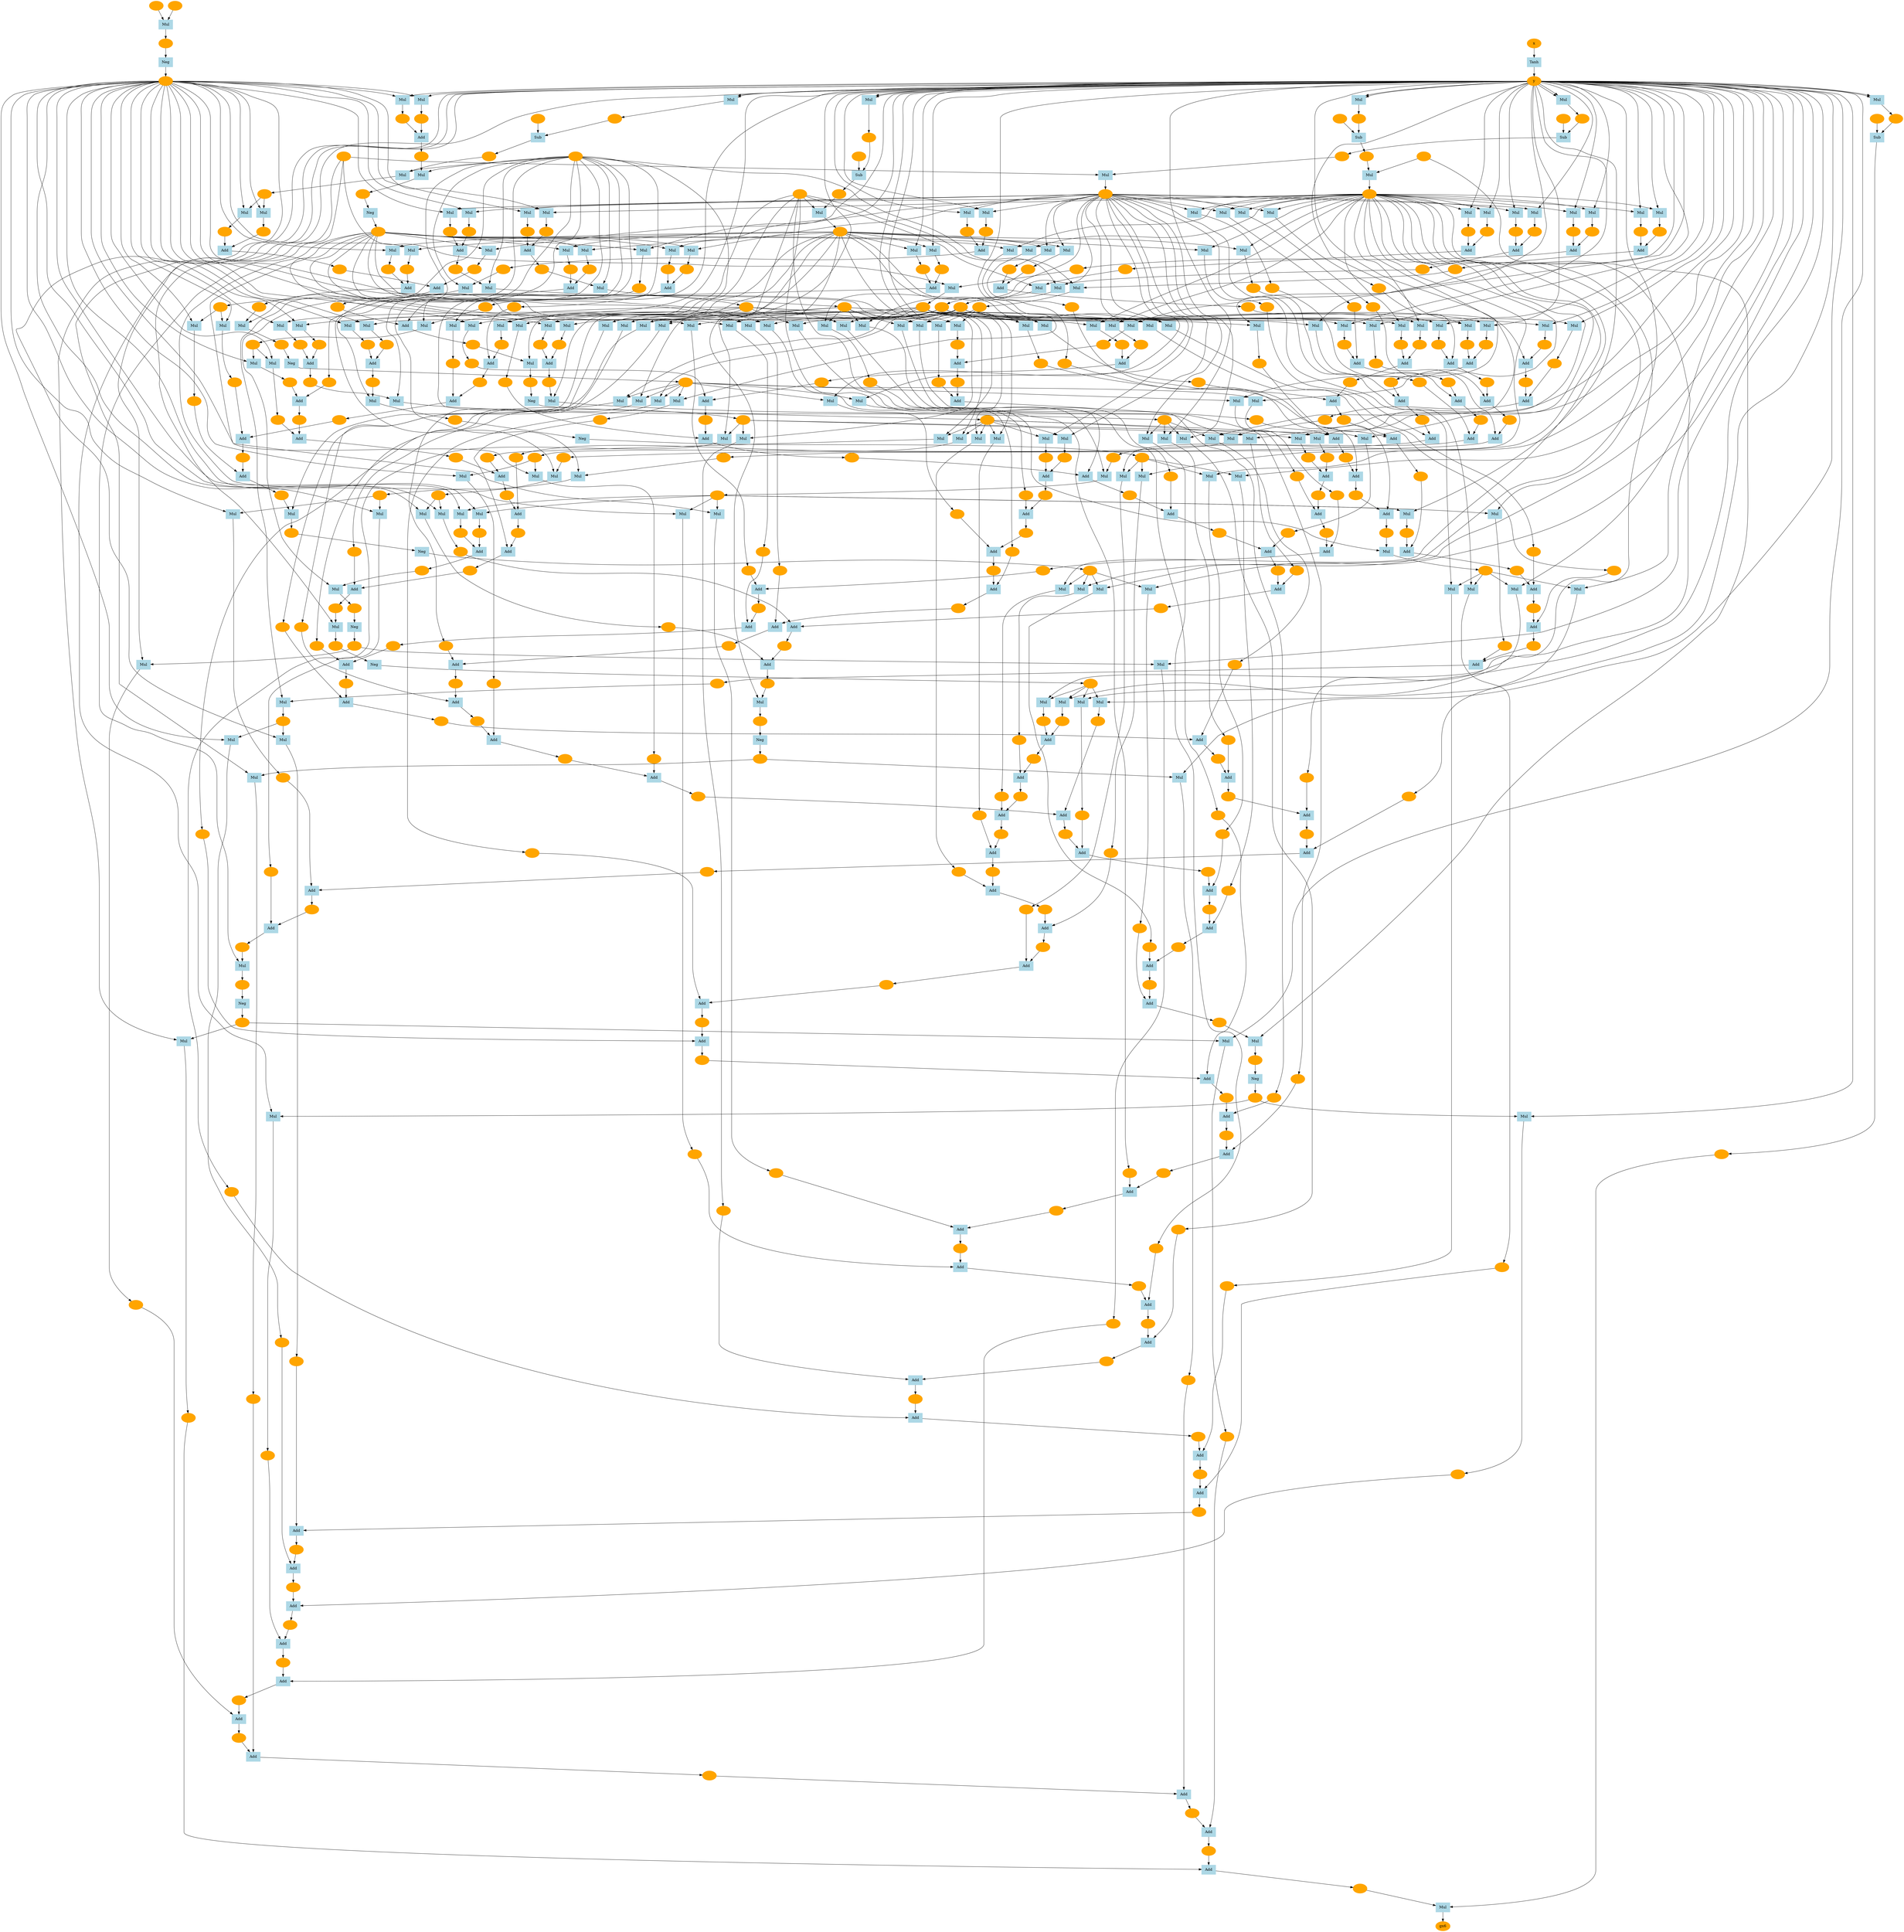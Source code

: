 digraph g {
139976998265856 [label="gx6", color=orange, style=filled]
139976998265760 [label="Mul", color=lightblue, style=filled, shape=box]
139976998252160 -> 139976998265760
139976998265664 -> 139976998265760
139976998265760 -> 139976998265856
139976998252160 [label="", color=orange, style=filled]
139976998265664 [label="", color=orange, style=filled]
139976998265472 [label="Sub", color=lightblue, style=filled, shape=box]
139976998265568 -> 139976998265472
139976998265376 -> 139976998265472
139976998265472 -> 139976998265664
139976998265568 [label="", color=orange, style=filled]
139976998265376 [label="", color=orange, style=filled]
139976998264896 [label="Mul", color=lightblue, style=filled, shape=box]
139977716409296 -> 139976998264896
139977716409296 -> 139976998264896
139976998264896 -> 139976998265376
139977716409296 [label="y", color=orange, style=filled]
139977716409296 [label="y", color=orange, style=filled]
139977716846400 [label="Tanh", color=lightblue, style=filled, shape=box]
139977716843856 -> 139977716846400
139977716846400 -> 139977716409296
139977716843856 [label="x", color=orange, style=filled]
139976998252064 [label="Add", color=lightblue, style=filled, shape=box]
139976998251968 -> 139976998252064
139976998251680 -> 139976998252064
139976998252064 -> 139976998252160
139976998251968 [label="", color=orange, style=filled]
139976998251680 [label="", color=orange, style=filled]
139976998251584 [label="Mul", color=lightblue, style=filled, shape=box]
139976998233952 -> 139976998251584
139977716409296 -> 139976998251584
139976998251584 -> 139976998251680
139976998233952 [label="", color=orange, style=filled]
139977716409296 [label="y", color=orange, style=filled]
139976998233664 [label="Neg", color=lightblue, style=filled, shape=box]
139976998233568 -> 139976998233664
139976998233664 -> 139976998233952
139976998233568 [label="", color=orange, style=filled]
139976998233472 [label="Mul", color=lightblue, style=filled, shape=box]
139976998222144 -> 139976998233472
139976998499808 -> 139976998233472
139976998233472 -> 139976998233568
139976998222144 [label="", color=orange, style=filled]
139976998499808 [label="", color=orange, style=filled]
139976998222048 [label="Add", color=lightblue, style=filled, shape=box]
139976998221376 -> 139976998222048
139976998221664 -> 139976998222048
139976998222048 -> 139976998222144
139976998221376 [label="", color=orange, style=filled]
139976998221664 [label="", color=orange, style=filled]
139976998221184 [label="Mul", color=lightblue, style=filled, shape=box]
139976998706336 -> 139976998221184
139976998478560 -> 139976998221184
139976998221184 -> 139976998221664
139976998706336 [label="", color=orange, style=filled]
139976998478560 [label="", color=orange, style=filled]
139976998478464 [label="Neg", color=lightblue, style=filled, shape=box]
139976998478368 -> 139976998478464
139976998478464 -> 139976998478560
139976998478368 [label="", color=orange, style=filled]
139976998478272 [label="Mul", color=lightblue, style=filled, shape=box]
139976999024288 -> 139976998478272
139976998901552 -> 139976998478272
139976998478272 -> 139976998478368
139976999024288 [label="", color=orange, style=filled]
139976998901552 [label="", color=orange, style=filled]
139976998705856 [label="Mul", color=lightblue, style=filled, shape=box]
139976998684032 -> 139976998705856
139976999024432 -> 139976998705856
139976998705856 -> 139976998706336
139976998684032 [label="", color=orange, style=filled]
139976999024432 [label="", color=orange, style=filled]
139976998683936 [label="Add", color=lightblue, style=filled, shape=box]
139976998683456 -> 139976998683936
139976998683552 -> 139976998683936
139976998683936 -> 139976998684032
139976998683456 [label="", color=orange, style=filled]
139976998683552 [label="", color=orange, style=filled]
139976998683264 [label="Mul", color=lightblue, style=filled, shape=box]
139976998599264 -> 139976998683264
139976998500000 -> 139976998683264
139976998683264 -> 139976998683552
139976998599264 [label="", color=orange, style=filled]
139976998500000 [label="", color=orange, style=filled]
139976999024240 [label="Mul", color=lightblue, style=filled, shape=box]
139976998479712 -> 139976999024240
139976998499712 -> 139976999024240
139976999024240 -> 139976998500000
139976998479712 [label="", color=orange, style=filled]
139976998499712 [label="", color=orange, style=filled]
139976998499520 [label="Sub", color=lightblue, style=filled, shape=box]
139976998499616 -> 139976998499520
139976998499424 -> 139976998499520
139976998499520 -> 139976998499712
139976998499616 [label="", color=orange, style=filled]
139976998499424 [label="", color=orange, style=filled]
139976998499136 [label="Mul", color=lightblue, style=filled, shape=box]
139977716409296 -> 139976998499136
139977716409296 -> 139976998499136
139976998499136 -> 139976998499424
139977716409296 [label="y", color=orange, style=filled]
139977716409296 [label="y", color=orange, style=filled]
139976998499904 [label="Mul", color=lightblue, style=filled, shape=box]
139976998529056 -> 139976998499904
139976998598976 -> 139976998499904
139976998499904 -> 139976998599264
139976998529056 [label="", color=orange, style=filled]
139976998598976 [label="", color=orange, style=filled]
139976998598784 [label="Sub", color=lightblue, style=filled, shape=box]
139976998598880 -> 139976998598784
139976998598688 -> 139976998598784
139976998598784 -> 139976998598976
139976998598880 [label="", color=orange, style=filled]
139976998598688 [label="", color=orange, style=filled]
139976998598208 [label="Mul", color=lightblue, style=filled, shape=box]
139977716409296 -> 139976998598208
139977716409296 -> 139976998598208
139976998598208 -> 139976998598688
139977716409296 [label="y", color=orange, style=filled]
139977716409296 [label="y", color=orange, style=filled]
139976998683360 [label="Add", color=lightblue, style=filled, shape=box]
139976998671744 -> 139976998683360
139976998682976 -> 139976998683360
139976998683360 -> 139976998683456
139976998671744 [label="", color=orange, style=filled]
139976998682976 [label="", color=orange, style=filled]
139976998674240 [label="Mul", color=lightblue, style=filled, shape=box]
139976998599264 -> 139976998674240
139976998500000 -> 139976998674240
139976998674240 -> 139976998682976
139976998599264 [label="", color=orange, style=filled]
139976998500000 [label="", color=orange, style=filled]
139976998671648 [label="Add", color=lightblue, style=filled, shape=box]
139976998654112 -> 139976998671648
139976998671264 -> 139976998671648
139976998671648 -> 139976998671744
139976998654112 [label="", color=orange, style=filled]
139976998671264 [label="", color=orange, style=filled]
139976998670784 [label="Mul", color=lightblue, style=filled, shape=box]
139976998614880 -> 139976998670784
139977716409296 -> 139976998670784
139976998670784 -> 139976998671264
139976998614880 [label="", color=orange, style=filled]
139977716409296 [label="y", color=orange, style=filled]
139976998614400 [label="Mul", color=lightblue, style=filled, shape=box]
139976998614592 -> 139976998614400
139976998479712 -> 139976998614400
139976998614400 -> 139976998614880
139976998614592 [label="", color=orange, style=filled]
139976998479712 [label="", color=orange, style=filled]
139976998614496 [label="Add", color=lightblue, style=filled, shape=box]
139976998613536 -> 139976998614496
139976998614112 -> 139976998614496
139976998614496 -> 139976998614592
139976998613536 [label="", color=orange, style=filled]
139976998614112 [label="", color=orange, style=filled]
139976998613824 [label="Mul", color=lightblue, style=filled, shape=box]
139976998599264 -> 139976998613824
139977716409296 -> 139976998613824
139976998613824 -> 139976998614112
139976998599264 [label="", color=orange, style=filled]
139977716409296 [label="y", color=orange, style=filled]
139976998613440 [label="Mul", color=lightblue, style=filled, shape=box]
139976998599264 -> 139976998613440
139977716409296 -> 139976998613440
139976998613440 -> 139976998613536
139976998599264 [label="", color=orange, style=filled]
139977716409296 [label="y", color=orange, style=filled]
139976998645376 [label="Mul", color=lightblue, style=filled, shape=box]
139976998614880 -> 139976998645376
139977716409296 -> 139976998645376
139976998645376 -> 139976998654112
139976998614880 [label="", color=orange, style=filled]
139977716409296 [label="y", color=orange, style=filled]
139976998221280 [label="Add", color=lightblue, style=filled, shape=box]
139976998220608 -> 139976998221280
139976998220896 -> 139976998221280
139976998221280 -> 139976998221376
139976998220608 [label="", color=orange, style=filled]
139976998220896 [label="", color=orange, style=filled]
139976998220416 [label="Mul", color=lightblue, style=filled, shape=box]
139976998706336 -> 139976998220416
139976998478560 -> 139976998220416
139976998220416 -> 139976998220896
139976998706336 [label="", color=orange, style=filled]
139976998478560 [label="", color=orange, style=filled]
139976998220512 [label="Add", color=lightblue, style=filled, shape=box]
139976998219840 -> 139976998220512
139976998220128 -> 139976998220512
139976998220512 -> 139976998220608
139976998219840 [label="", color=orange, style=filled]
139976998220128 [label="", color=orange, style=filled]
139976998211392 [label="Mul", color=lightblue, style=filled, shape=box]
139976998703456 -> 139976998211392
139977716409296 -> 139976998211392
139976998211392 -> 139976998220128
139976998703456 [label="", color=orange, style=filled]
139977716409296 [label="y", color=orange, style=filled]
139976998703168 [label="Mul", color=lightblue, style=filled, shape=box]
139976998682688 -> 139976998703168
139976998479712 -> 139976998703168
139976998703168 -> 139976998703456
139976998682688 [label="", color=orange, style=filled]
139976998479712 [label="", color=orange, style=filled]
139976998674336 [label="Add", color=lightblue, style=filled, shape=box]
139976998673856 -> 139976998674336
139976998673952 -> 139976998674336
139976998674336 -> 139976998682688
139976998673856 [label="", color=orange, style=filled]
139976998673952 [label="", color=orange, style=filled]
139976998673664 [label="Mul", color=lightblue, style=filled, shape=box]
139976998599264 -> 139976998673664
139976998481440 -> 139976998673664
139976998673664 -> 139976998673952
139976998599264 [label="", color=orange, style=filled]
139976998481440 [label="", color=orange, style=filled]
139976998480960 [label="Neg", color=lightblue, style=filled, shape=box]
139976998480096 -> 139976998480960
139976998480960 -> 139976998481440
139976998480096 [label="", color=orange, style=filled]
139976998480000 [label="Mul", color=lightblue, style=filled, shape=box]
139976999024432 -> 139976998480000
139976998479232 -> 139976998480000
139976998480000 -> 139976998480096
139976999024432 [label="", color=orange, style=filled]
139976998479232 [label="", color=orange, style=filled]
139976998479136 [label="Add", color=lightblue, style=filled, shape=box]
139976998478752 -> 139976998479136
139976998478944 -> 139976998479136
139976998479136 -> 139976998479232
139976998478752 [label="", color=orange, style=filled]
139976998478944 [label="", color=orange, style=filled]
139976998478848 [label="Mul", color=lightblue, style=filled, shape=box]
139976998478560 -> 139976998478848
139977716409296 -> 139976998478848
139976998478848 -> 139976998478944
139976998478560 [label="", color=orange, style=filled]
139977716409296 [label="y", color=orange, style=filled]
139976998478656 [label="Mul", color=lightblue, style=filled, shape=box]
139976998478560 -> 139976998478656
139977716409296 -> 139976998478656
139976998478656 -> 139976998478752
139976998478560 [label="", color=orange, style=filled]
139977716409296 [label="y", color=orange, style=filled]
139976998673760 [label="Add", color=lightblue, style=filled, shape=box]
139976998670976 -> 139976998673760
139976998673376 -> 139976998673760
139976998673760 -> 139976998673856
139976998670976 [label="", color=orange, style=filled]
139976998673376 [label="", color=orange, style=filled]
139976998672896 [label="Mul", color=lightblue, style=filled, shape=box]
139976998599264 -> 139976998672896
139976998481440 -> 139976998672896
139976998672896 -> 139976998673376
139976998599264 [label="", color=orange, style=filled]
139976998481440 [label="", color=orange, style=filled]
139976998670880 [label="Add", color=lightblue, style=filled, shape=box]
139976998656512 -> 139976998670880
139976998670496 -> 139976998670880
139976998670880 -> 139976998670976
139976998656512 [label="", color=orange, style=filled]
139976998670496 [label="", color=orange, style=filled]
139976998657664 [label="Mul", color=lightblue, style=filled, shape=box]
139976998628896 -> 139976998657664
139977716409296 -> 139976998657664
139976998657664 -> 139976998670496
139976998628896 [label="", color=orange, style=filled]
139977716409296 [label="y", color=orange, style=filled]
139976998628416 [label="Mul", color=lightblue, style=filled, shape=box]
139976998627264 -> 139976998628416
139976999024432 -> 139976998628416
139976998628416 -> 139976998628896
139976998627264 [label="", color=orange, style=filled]
139976999024432 [label="", color=orange, style=filled]
139976998627168 [label="Add", color=lightblue, style=filled, shape=box]
139976998626400 -> 139976998627168
139976998626784 -> 139976998627168
139976998627168 -> 139976998627264
139976998626400 [label="", color=orange, style=filled]
139976998626784 [label="", color=orange, style=filled]
139976998626688 [label="Mul", color=lightblue, style=filled, shape=box]
139976998599264 -> 139976998626688
139976998478560 -> 139976998626688
139976998626688 -> 139976998626784
139976998599264 [label="", color=orange, style=filled]
139976998478560 [label="", color=orange, style=filled]
139976998625920 [label="Mul", color=lightblue, style=filled, shape=box]
139976998599264 -> 139976998625920
139976998478560 -> 139976998625920
139976998625920 -> 139976998626400
139976998599264 [label="", color=orange, style=filled]
139976998478560 [label="", color=orange, style=filled]
139976998656416 [label="Add", color=lightblue, style=filled, shape=box]
139976998655744 -> 139976998656416
139976998656032 -> 139976998656416
139976998656416 -> 139976998656512
139976998655744 [label="", color=orange, style=filled]
139976998656032 [label="", color=orange, style=filled]
139976998655552 [label="Mul", color=lightblue, style=filled, shape=box]
139976998642400 -> 139976998655552
139976998478560 -> 139976998655552
139976998655552 -> 139976998656032
139976998642400 [label="", color=orange, style=filled]
139976998478560 [label="", color=orange, style=filled]
139976998642112 [label="Mul", color=lightblue, style=filled, shape=box]
139976998628608 -> 139976998642112
139976999024432 -> 139976998642112
139976998642112 -> 139976998642400
139976998628608 [label="", color=orange, style=filled]
139976999024432 [label="", color=orange, style=filled]
139976998628512 [label="Add", color=lightblue, style=filled, shape=box]
139976998627552 -> 139976998628512
139976998628128 -> 139976998628512
139976998628512 -> 139976998628608
139976998627552 [label="", color=orange, style=filled]
139976998628128 [label="", color=orange, style=filled]
139976998627840 [label="Mul", color=lightblue, style=filled, shape=box]
139976998599264 -> 139976998627840
139977716409296 -> 139976998627840
139976998627840 -> 139976998628128
139976998599264 [label="", color=orange, style=filled]
139977716409296 [label="y", color=orange, style=filled]
139976998627072 [label="Mul", color=lightblue, style=filled, shape=box]
139976998599264 -> 139976998627072
139977716409296 -> 139976998627072
139976998627072 -> 139976998627552
139976998599264 [label="", color=orange, style=filled]
139977716409296 [label="y", color=orange, style=filled]
139976998655648 [label="Add", color=lightblue, style=filled, shape=box]
139976998654688 -> 139976998655648
139976998655264 -> 139976998655648
139976998655648 -> 139976998655744
139976998654688 [label="", color=orange, style=filled]
139976998655264 [label="", color=orange, style=filled]
139976998654976 [label="Mul", color=lightblue, style=filled, shape=box]
139976998642400 -> 139976998654976
139976998478560 -> 139976998654976
139976998654976 -> 139976998655264
139976998642400 [label="", color=orange, style=filled]
139976998478560 [label="", color=orange, style=filled]
139976998654400 [label="Mul", color=lightblue, style=filled, shape=box]
139976998628896 -> 139976998654400
139977716409296 -> 139976998654400
139976998654400 -> 139976998654688
139976998628896 [label="", color=orange, style=filled]
139977716409296 [label="y", color=orange, style=filled]
139976998211488 [label="Add", color=lightblue, style=filled, shape=box]
139976998209280 -> 139976998211488
139976998211104 -> 139976998211488
139976998211488 -> 139976998219840
139976998209280 [label="", color=orange, style=filled]
139976998211104 [label="", color=orange, style=filled]
139976998210624 [label="Mul", color=lightblue, style=filled, shape=box]
139976998703456 -> 139976998210624
139977716409296 -> 139976998210624
139976998210624 -> 139976998211104
139976998703456 [label="", color=orange, style=filled]
139977716409296 [label="y", color=orange, style=filled]
139976998209184 [label="Add", color=lightblue, style=filled, shape=box]
139976998208512 -> 139976998209184
139976998208800 -> 139976998209184
139976998209184 -> 139976998209280
139976998208512 [label="", color=orange, style=filled]
139976998208800 [label="", color=orange, style=filled]
139976998208320 [label="Mul", color=lightblue, style=filled, shape=box]
139976998684320 -> 139976998208320
139977716409296 -> 139976998208320
139976998208320 -> 139976998208800
139976998684320 [label="", color=orange, style=filled]
139977716409296 [label="y", color=orange, style=filled]
139976998683840 [label="Mul", color=lightblue, style=filled, shape=box]
139976998673088 -> 139976998683840
139976999024432 -> 139976998683840
139976998683840 -> 139976998684320
139976998673088 [label="", color=orange, style=filled]
139976999024432 [label="", color=orange, style=filled]
139976998672992 [label="Add", color=lightblue, style=filled, shape=box]
139976998672032 -> 139976998672992
139976998672608 -> 139976998672992
139976998672992 -> 139976998673088
139976998672032 [label="", color=orange, style=filled]
139976998672608 [label="", color=orange, style=filled]
139976998672320 [label="Mul", color=lightblue, style=filled, shape=box]
139976998614880 -> 139976998672320
139976998478560 -> 139976998672320
139976998672320 -> 139976998672608
139976998614880 [label="", color=orange, style=filled]
139976998478560 [label="", color=orange, style=filled]
139976998671552 [label="Mul", color=lightblue, style=filled, shape=box]
139976998614880 -> 139976998671552
139976998478560 -> 139976998671552
139976998671552 -> 139976998672032
139976998614880 [label="", color=orange, style=filled]
139976998478560 [label="", color=orange, style=filled]
139976998208416 [label="Add", color=lightblue, style=filled, shape=box]
139976998713664 -> 139976998208416
139976998208032 -> 139976998208416
139976998208416 -> 139976998208512
139976998713664 [label="", color=orange, style=filled]
139976998208032 [label="", color=orange, style=filled]
139976998207744 [label="Mul", color=lightblue, style=filled, shape=box]
139976998684320 -> 139976998207744
139977716409296 -> 139976998207744
139976998207744 -> 139976998208032
139976998684320 [label="", color=orange, style=filled]
139977716409296 [label="y", color=orange, style=filled]
139976998713568 [label="Add", color=lightblue, style=filled, shape=box]
139976998712896 -> 139976998713568
139976998713184 -> 139976998713568
139976998713568 -> 139976998713664
139976998712896 [label="", color=orange, style=filled]
139976998713184 [label="", color=orange, style=filled]
139976998712704 [label="Mul", color=lightblue, style=filled, shape=box]
139976998628896 -> 139976998712704
139976998500000 -> 139976998712704
139976998712704 -> 139976998713184
139976998628896 [label="", color=orange, style=filled]
139976998500000 [label="", color=orange, style=filled]
139976998712800 [label="Add", color=lightblue, style=filled, shape=box]
139976998706048 -> 139976998712800
139976998712416 -> 139976998712800
139976998712800 -> 139976998712896
139976998706048 [label="", color=orange, style=filled]
139976998712416 [label="", color=orange, style=filled]
139976998711936 [label="Mul", color=lightblue, style=filled, shape=box]
139976998628896 -> 139976998711936
139976998500000 -> 139976998711936
139976998711936 -> 139976998712416
139976998628896 [label="", color=orange, style=filled]
139976998500000 [label="", color=orange, style=filled]
139976998705952 [label="Add", color=lightblue, style=filled, shape=box]
139976998705280 -> 139976998705952
139976998705568 -> 139976998705952
139976998705952 -> 139976998706048
139976998705280 [label="", color=orange, style=filled]
139976998705568 [label="", color=orange, style=filled]
139976998705088 [label="Mul", color=lightblue, style=filled, shape=box]
139976998614880 -> 139976998705088
139976998481440 -> 139976998705088
139976998705088 -> 139976998705568
139976998614880 [label="", color=orange, style=filled]
139976998481440 [label="", color=orange, style=filled]
139976998705184 [label="Add", color=lightblue, style=filled, shape=box]
139976998644800 -> 139976998705184
139976998704800 -> 139976998705184
139976998705184 -> 139976998705280
139976998644800 [label="", color=orange, style=filled]
139976998704800 [label="", color=orange, style=filled]
139976998704320 [label="Mul", color=lightblue, style=filled, shape=box]
139976998614880 -> 139976998704320
139976998481440 -> 139976998704320
139976998704320 -> 139976998704800
139976998614880 [label="", color=orange, style=filled]
139976998481440 [label="", color=orange, style=filled]
139976998644704 [label="Add", color=lightblue, style=filled, shape=box]
139976998643456 -> 139976998644704
139976998644320 -> 139976998644704
139976998644704 -> 139976998644800
139976998643456 [label="", color=orange, style=filled]
139976998644320 [label="", color=orange, style=filled]
139976998643840 [label="Mul", color=lightblue, style=filled, shape=box]
139976998599264 -> 139976998643840
139976998507808 -> 139976998643840
139976998643840 -> 139976998644320
139976998599264 [label="", color=orange, style=filled]
139976998507808 [label="", color=orange, style=filled]
139976998507520 [label="Neg", color=lightblue, style=filled, shape=box]
139976998507424 -> 139976998507520
139976998507520 -> 139976998507808
139976998507424 [label="", color=orange, style=filled]
139976998507328 [label="Mul", color=lightblue, style=filled, shape=box]
139976998506560 -> 139976998507328
139976999024432 -> 139976998507328
139976998507328 -> 139976998507424
139976998506560 [label="", color=orange, style=filled]
139976999024432 [label="", color=orange, style=filled]
139976998502304 [label="Add", color=lightblue, style=filled, shape=box]
139976998501536 -> 139976998502304
139976998501920 -> 139976998502304
139976998502304 -> 139976998506560
139976998501536 [label="", color=orange, style=filled]
139976998501920 [label="", color=orange, style=filled]
139976998501824 [label="Mul", color=lightblue, style=filled, shape=box]
139976998500000 -> 139976998501824
139976998478560 -> 139976998501824
139976998501824 -> 139976998501920
139976998500000 [label="", color=orange, style=filled]
139976998478560 [label="", color=orange, style=filled]
139976998501056 [label="Mul", color=lightblue, style=filled, shape=box]
139976998500000 -> 139976998501056
139976998478560 -> 139976998501056
139976998501056 -> 139976998501536
139976998500000 [label="", color=orange, style=filled]
139976998478560 [label="", color=orange, style=filled]
139976998643360 [label="Add", color=lightblue, style=filled, shape=box]
139976998625344 -> 139976998643360
139976998642976 -> 139976998643360
139976998643360 -> 139976998643456
139976998625344 [label="", color=orange, style=filled]
139976998642976 [label="", color=orange, style=filled]
139976998642688 [label="Mul", color=lightblue, style=filled, shape=box]
139976998599264 -> 139976998642688
139976998507808 -> 139976998642688
139976998642688 -> 139976998642976
139976998599264 [label="", color=orange, style=filled]
139976998507808 [label="", color=orange, style=filled]
139976998616992 [label="Add", color=lightblue, style=filled, shape=box]
139976998616032 -> 139976998616992
139976998616608 -> 139976998616992
139976998616992 -> 139976998625344
139976998616032 [label="", color=orange, style=filled]
139976998616608 [label="", color=orange, style=filled]
139976998616320 [label="Mul", color=lightblue, style=filled, shape=box]
139976998599264 -> 139976998616320
139976998509728 -> 139976998616320
139976998616320 -> 139976998616608
139976998599264 [label="", color=orange, style=filled]
139976998509728 [label="", color=orange, style=filled]
139976998509248 [label="Neg", color=lightblue, style=filled, shape=box]
139976998500192 -> 139976998509248
139976998509248 -> 139976998509728
139976998500192 [label="", color=orange, style=filled]
139976998500096 [label="Mul", color=lightblue, style=filled, shape=box]
139976998479712 -> 139976998500096
139976998498752 -> 139976998500096
139976998500096 -> 139976998500192
139976998479712 [label="", color=orange, style=filled]
139976998498752 [label="", color=orange, style=filled]
139976998498656 [label="Add", color=lightblue, style=filled, shape=box]
139976998498560 -> 139976998498656
139976998481824 -> 139976998498656
139976998498656 -> 139976998498752
139976998498560 [label="", color=orange, style=filled]
139976998481824 [label="", color=orange, style=filled]
139976998481728 [label="Mul", color=lightblue, style=filled, shape=box]
139976998481440 -> 139976998481728
139977716409296 -> 139976998481728
139976998481728 -> 139976998481824
139976998481440 [label="", color=orange, style=filled]
139977716409296 [label="y", color=orange, style=filled]
139976998498464 [label="Add", color=lightblue, style=filled, shape=box]
139976998481344 -> 139976998498464
139976998481632 -> 139976998498464
139976998498464 -> 139976998498560
139976998481344 [label="", color=orange, style=filled]
139976998481632 [label="", color=orange, style=filled]
139976998481536 [label="Mul", color=lightblue, style=filled, shape=box]
139976998481440 -> 139976998481536
139977716409296 -> 139976998481536
139976998481536 -> 139976998481632
139976998481440 [label="", color=orange, style=filled]
139977716409296 [label="y", color=orange, style=filled]
139976998481248 [label="Add", color=lightblue, style=filled, shape=box]
139976998480480 -> 139976998481248
139976998480864 -> 139976998481248
139976998481248 -> 139976998481344
139976998480480 [label="", color=orange, style=filled]
139976998480864 [label="", color=orange, style=filled]
139976998480768 [label="Mul", color=lightblue, style=filled, shape=box]
139976998479904 -> 139976998480768
139976998478560 -> 139976998480768
139976998480768 -> 139976998480864
139976998479904 [label="", color=orange, style=filled]
139976998478560 [label="", color=orange, style=filled]
139976998900256 [label="Mul", color=lightblue, style=filled, shape=box]
139976999024432 -> 139976998900256
139976998479616 -> 139976998900256
139976998900256 -> 139976998479904
139976999024432 [label="", color=orange, style=filled]
139976998479616 [label="", color=orange, style=filled]
139976998479424 [label="Sub", color=lightblue, style=filled, shape=box]
139976998479520 -> 139976998479424
139976998479328 -> 139976998479424
139976998479424 -> 139976998479616
139976998479520 [label="", color=orange, style=filled]
139976998479328 [label="", color=orange, style=filled]
139976998479040 [label="Mul", color=lightblue, style=filled, shape=box]
139977716409296 -> 139976998479040
139977716409296 -> 139976998479040
139976998479040 -> 139976998479328
139977716409296 [label="y", color=orange, style=filled]
139977716409296 [label="y", color=orange, style=filled]
139976998480384 [label="Mul", color=lightblue, style=filled, shape=box]
139976998479904 -> 139976998480384
139976998478560 -> 139976998480384
139976998480384 -> 139976998480480
139976998479904 [label="", color=orange, style=filled]
139976998478560 [label="", color=orange, style=filled]
139976998615744 [label="Mul", color=lightblue, style=filled, shape=box]
139976998599264 -> 139976998615744
139976998509728 -> 139976998615744
139976998615744 -> 139976998616032
139976998599264 [label="", color=orange, style=filled]
139976998509728 [label="", color=orange, style=filled]
139976998251872 [label="Add", color=lightblue, style=filled, shape=box]
139976998251392 -> 139976998251872
139976998251488 -> 139976998251872
139976998251872 -> 139976998251968
139976998251392 [label="", color=orange, style=filled]
139976998251488 [label="", color=orange, style=filled]
139976998251008 [label="Mul", color=lightblue, style=filled, shape=box]
139976998233952 -> 139976998251008
139977716409296 -> 139976998251008
139976998251008 -> 139976998251488
139976998233952 [label="", color=orange, style=filled]
139977716409296 [label="y", color=orange, style=filled]
139976998251296 [label="Add", color=lightblue, style=filled, shape=box]
139976998251200 -> 139976998251296
139976998250912 -> 139976998251296
139976998251296 -> 139976998251392
139976998251200 [label="", color=orange, style=filled]
139976998250912 [label="", color=orange, style=filled]
139976998250816 [label="Mul", color=lightblue, style=filled, shape=box]
139976998234336 -> 139976998250816
139977716409296 -> 139976998250816
139976998250816 -> 139976998250912
139976998234336 [label="", color=orange, style=filled]
139977716409296 [label="y", color=orange, style=filled]
139976998234048 [label="Neg", color=lightblue, style=filled, shape=box]
139976998232992 -> 139976998234048
139976998234048 -> 139976998234336
139976998232992 [label="", color=orange, style=filled]
139976998232896 [label="Mul", color=lightblue, style=filled, shape=box]
139976998223680 -> 139976998232896
139976998479712 -> 139976998232896
139976998232896 -> 139976998232992
139976998223680 [label="", color=orange, style=filled]
139976998479712 [label="", color=orange, style=filled]
139976998223584 [label="Add", color=lightblue, style=filled, shape=box]
139976998222912 -> 139976998223584
139976998223200 -> 139976998223584
139976998223584 -> 139976998223680
139976998222912 [label="", color=orange, style=filled]
139976998223200 [label="", color=orange, style=filled]
139976998222720 [label="Mul", color=lightblue, style=filled, shape=box]
139976998706912 -> 139976998222720
139976998478560 -> 139976998222720
139976998222720 -> 139976998223200
139976998706912 [label="", color=orange, style=filled]
139976998478560 [label="", color=orange, style=filled]
139976998706624 [label="Mul", color=lightblue, style=filled, shape=box]
139976998645568 -> 139976998706624
139976999024432 -> 139976998706624
139976998706624 -> 139976998706912
139976998645568 [label="", color=orange, style=filled]
139976999024432 [label="", color=orange, style=filled]
139976998645472 [label="Add", color=lightblue, style=filled, shape=box]
139976998644992 -> 139976998645472
139976998645088 -> 139976998645472
139976998645472 -> 139976998645568
139976998644992 [label="", color=orange, style=filled]
139976998645088 [label="", color=orange, style=filled]
139976998644608 [label="Mul", color=lightblue, style=filled, shape=box]
139976998613344 -> 139976998644608
139977716409296 -> 139976998644608
139976998644608 -> 139976998645088
139976998613344 [label="", color=orange, style=filled]
139977716409296 [label="y", color=orange, style=filled]
139976998613248 [label="Mul", color=lightblue, style=filled, shape=box]
139976998600512 -> 139976998613248
139976998499808 -> 139976998613248
139976998613248 -> 139976998613344
139976998600512 [label="", color=orange, style=filled]
139976998499808 [label="", color=orange, style=filled]
139976998600416 [label="Add", color=lightblue, style=filled, shape=box]
139976998599648 -> 139976998600416
139976998600032 -> 139976998600416
139976998600416 -> 139976998600512
139976998599648 [label="", color=orange, style=filled]
139976998600032 [label="", color=orange, style=filled]
139976998599936 [label="Mul", color=lightblue, style=filled, shape=box]
139976998599264 -> 139976998599936
139977716409296 -> 139976998599936
139976998599936 -> 139976998600032
139976998599264 [label="", color=orange, style=filled]
139977716409296 [label="y", color=orange, style=filled]
139976998599552 [label="Mul", color=lightblue, style=filled, shape=box]
139976998599264 -> 139976998599552
139977716409296 -> 139976998599552
139976998599552 -> 139976998599648
139976998599264 [label="", color=orange, style=filled]
139977716409296 [label="y", color=orange, style=filled]
139976998644896 [label="Add", color=lightblue, style=filled, shape=box]
139976998644032 -> 139976998644896
139976998644512 -> 139976998644896
139976998644896 -> 139976998644992
139976998644032 [label="", color=orange, style=filled]
139976998644512 [label="", color=orange, style=filled]
139976998644416 [label="Mul", color=lightblue, style=filled, shape=box]
139976998599264 -> 139976998644416
139976998529248 -> 139976998644416
139976998644416 -> 139976998644512
139976998599264 [label="", color=orange, style=filled]
139976998529248 [label="", color=orange, style=filled]
139976998479808 [label="Mul", color=lightblue, style=filled, shape=box]
139976998499808 -> 139976998479808
139976998528960 -> 139976998479808
139976998479808 -> 139976998529248
139976998499808 [label="", color=orange, style=filled]
139976998528960 [label="", color=orange, style=filled]
139976998528768 [label="Sub", color=lightblue, style=filled, shape=box]
139976998528864 -> 139976998528768
139976998528672 -> 139976998528768
139976998528768 -> 139976998528960
139976998528864 [label="", color=orange, style=filled]
139976998528672 [label="", color=orange, style=filled]
139976998528192 [label="Mul", color=lightblue, style=filled, shape=box]
139977716409296 -> 139976998528192
139977716409296 -> 139976998528192
139976998528192 -> 139976998528672
139977716409296 [label="y", color=orange, style=filled]
139977716409296 [label="y", color=orange, style=filled]
139976998643936 [label="Add", color=lightblue, style=filled, shape=box]
139976998643168 -> 139976998643936
139976998643552 -> 139976998643936
139976998643936 -> 139976998644032
139976998643168 [label="", color=orange, style=filled]
139976998643552 [label="", color=orange, style=filled]
139976998643264 [label="Mul", color=lightblue, style=filled, shape=box]
139976998613344 -> 139976998643264
139977716409296 -> 139976998643264
139976998643264 -> 139976998643552
139976998613344 [label="", color=orange, style=filled]
139977716409296 [label="y", color=orange, style=filled]
139976998643072 [label="Mul", color=lightblue, style=filled, shape=box]
139976998599264 -> 139976998643072
139976998529248 -> 139976998643072
139976998643072 -> 139976998643168
139976998599264 [label="", color=orange, style=filled]
139976998529248 [label="", color=orange, style=filled]
139976998222816 [label="Add", color=lightblue, style=filled, shape=box]
139976998210816 -> 139976998222816
139976998222432 -> 139976998222816
139976998222816 -> 139976998222912
139976998210816 [label="", color=orange, style=filled]
139976998222432 [label="", color=orange, style=filled]
139976998221952 [label="Mul", color=lightblue, style=filled, shape=box]
139976998706912 -> 139976998221952
139976998478560 -> 139976998221952
139976998221952 -> 139976998222432
139976998706912 [label="", color=orange, style=filled]
139976998478560 [label="", color=orange, style=filled]
139976998210720 [label="Add", color=lightblue, style=filled, shape=box]
139976998210048 -> 139976998210720
139976998210336 -> 139976998210720
139976998210720 -> 139976998210816
139976998210048 [label="", color=orange, style=filled]
139976998210336 [label="", color=orange, style=filled]
139976998209856 [label="Mul", color=lightblue, style=filled, shape=box]
139976998686432 -> 139976998209856
139977716409296 -> 139976998209856
139976998209856 -> 139976998210336
139976998686432 [label="", color=orange, style=filled]
139977716409296 [label="y", color=orange, style=filled]
139976998685952 [label="Mul", color=lightblue, style=filled, shape=box]
139976998657856 -> 139976998685952
139976999024432 -> 139976998685952
139976998685952 -> 139976998686432
139976998657856 [label="", color=orange, style=filled]
139976999024432 [label="", color=orange, style=filled]
139976998657760 [label="Add", color=lightblue, style=filled, shape=box]
139976998656800 -> 139976998657760
139976998657376 -> 139976998657760
139976998657760 -> 139976998657856
139976998656800 [label="", color=orange, style=filled]
139976998657376 [label="", color=orange, style=filled]
139976998657088 [label="Mul", color=lightblue, style=filled, shape=box]
139976998613344 -> 139976998657088
139976998478560 -> 139976998657088
139976998657088 -> 139976998657376
139976998613344 [label="", color=orange, style=filled]
139976998478560 [label="", color=orange, style=filled]
139976998656320 [label="Mul", color=lightblue, style=filled, shape=box]
139976998613344 -> 139976998656320
139976998478560 -> 139976998656320
139976998656320 -> 139976998656800
139976998613344 [label="", color=orange, style=filled]
139976998478560 [label="", color=orange, style=filled]
139976998209952 [label="Add", color=lightblue, style=filled, shape=box]
139976998713856 -> 139976998209952
139976998209568 -> 139976998209952
139976998209952 -> 139976998210048
139976998713856 [label="", color=orange, style=filled]
139976998209568 [label="", color=orange, style=filled]
139976998209088 [label="Mul", color=lightblue, style=filled, shape=box]
139976998686432 -> 139976998209088
139977716409296 -> 139976998209088
139976998209088 -> 139976998209568
139976998686432 [label="", color=orange, style=filled]
139977716409296 [label="y", color=orange, style=filled]
139976998713760 [label="Add", color=lightblue, style=filled, shape=box]
139976998713088 -> 139976998713760
139976998713376 -> 139976998713760
139976998713760 -> 139976998713856
139976998713088 [label="", color=orange, style=filled]
139976998713376 [label="", color=orange, style=filled]
139976998713280 [label="Mul", color=lightblue, style=filled, shape=box]
139976998628896 -> 139976998713280
139976998529248 -> 139976998713280
139976998713280 -> 139976998713376
139976998628896 [label="", color=orange, style=filled]
139976998529248 [label="", color=orange, style=filled]
139976998712992 [label="Add", color=lightblue, style=filled, shape=box]
139976998686144 -> 139976998712992
139976998712608 -> 139976998712992
139976998712992 -> 139976998713088
139976998686144 [label="", color=orange, style=filled]
139976998712608 [label="", color=orange, style=filled]
139976998712512 [label="Mul", color=lightblue, style=filled, shape=box]
139976998628896 -> 139976998712512
139976998529248 -> 139976998712512
139976998712512 -> 139976998712608
139976998628896 [label="", color=orange, style=filled]
139976998529248 [label="", color=orange, style=filled]
139976998686048 [label="Add", color=lightblue, style=filled, shape=box]
139976998685376 -> 139976998686048
139976998685664 -> 139976998686048
139976998686048 -> 139976998686144
139976998685376 [label="", color=orange, style=filled]
139976998685664 [label="", color=orange, style=filled]
139976998685184 [label="Mul", color=lightblue, style=filled, shape=box]
139976998613344 -> 139976998685184
139976998481440 -> 139976998685184
139976998685184 -> 139976998685664
139976998613344 [label="", color=orange, style=filled]
139976998481440 [label="", color=orange, style=filled]
139976998685280 [label="Add", color=lightblue, style=filled, shape=box]
139976998684224 -> 139976998685280
139976998684896 -> 139976998685280
139976998685280 -> 139976998685376
139976998684224 [label="", color=orange, style=filled]
139976998684896 [label="", color=orange, style=filled]
139976998684608 [label="Mul", color=lightblue, style=filled, shape=box]
139976998613344 -> 139976998684608
139976998481440 -> 139976998684608
139976998684608 -> 139976998684896
139976998613344 [label="", color=orange, style=filled]
139976998481440 [label="", color=orange, style=filled]
139976998684128 [label="Add", color=lightblue, style=filled, shape=box]
139976998683168 -> 139976998684128
139976998683744 -> 139976998684128
139976998684128 -> 139976998684224
139976998683168 [label="", color=orange, style=filled]
139976998683744 [label="", color=orange, style=filled]
139976998683648 [label="Mul", color=lightblue, style=filled, shape=box]
139976998599264 -> 139976998683648
139976998538976 -> 139976998683648
139976998683648 -> 139976998683744
139976998599264 [label="", color=orange, style=filled]
139976998538976 [label="", color=orange, style=filled]
139976998538496 [label="Mul", color=lightblue, style=filled, shape=box]
139976998537536 -> 139976998538496
139976999024432 -> 139976998538496
139976998538496 -> 139976998538976
139976998537536 [label="", color=orange, style=filled]
139976999024432 [label="", color=orange, style=filled]
139976998537440 [label="Add", color=lightblue, style=filled, shape=box]
139976998536672 -> 139976998537440
139976998537056 -> 139976998537440
139976998537440 -> 139976998537536
139976998536672 [label="", color=orange, style=filled]
139976998537056 [label="", color=orange, style=filled]
139976998536960 [label="Mul", color=lightblue, style=filled, shape=box]
139976998529248 -> 139976998536960
139976998478560 -> 139976998536960
139976998536960 -> 139976998537056
139976998529248 [label="", color=orange, style=filled]
139976998478560 [label="", color=orange, style=filled]
139976998536192 [label="Mul", color=lightblue, style=filled, shape=box]
139976998529248 -> 139976998536192
139976998478560 -> 139976998536192
139976998536192 -> 139976998536672
139976998529248 [label="", color=orange, style=filled]
139976998478560 [label="", color=orange, style=filled]
139976998683072 [label="Mul", color=lightblue, style=filled, shape=box]
139976998599264 -> 139976998683072
139976998538976 -> 139976998683072
139976998683072 -> 139976998683168
139976998599264 [label="", color=orange, style=filled]
139976998538976 [label="", color=orange, style=filled]
139976998251104 [label="Add", color=lightblue, style=filled, shape=box]
139976998250624 -> 139976998251104
139976998250720 -> 139976998251104
139976998251104 -> 139976998251200
139976998250624 [label="", color=orange, style=filled]
139976998250720 [label="", color=orange, style=filled]
139976998250240 [label="Mul", color=lightblue, style=filled, shape=box]
139976998234336 -> 139976998250240
139977716409296 -> 139976998250240
139976998250240 -> 139976998250720
139976998234336 [label="", color=orange, style=filled]
139977716409296 [label="y", color=orange, style=filled]
139976998250528 [label="Add", color=lightblue, style=filled, shape=box]
139976998250432 -> 139976998250528
139976998250144 -> 139976998250528
139976998250528 -> 139976998250624
139976998250432 [label="", color=orange, style=filled]
139976998250144 [label="", color=orange, style=filled]
139976998250048 [label="Mul", color=lightblue, style=filled, shape=box]
139976998234720 -> 139976998250048
139977716409296 -> 139976998250048
139976998250048 -> 139976998250144
139976998234720 [label="", color=orange, style=filled]
139977716409296 [label="y", color=orange, style=filled]
139976998234432 [label="Neg", color=lightblue, style=filled, shape=box]
139976998232416 -> 139976998234432
139976998234432 -> 139976998234720
139976998232416 [label="", color=orange, style=filled]
139976998232320 [label="Mul", color=lightblue, style=filled, shape=box]
139976998715008 -> 139976998232320
139976999024432 -> 139976998232320
139976998232320 -> 139976998232416
139976998715008 [label="", color=orange, style=filled]
139976999024432 [label="", color=orange, style=filled]
139976998714912 [label="Add", color=lightblue, style=filled, shape=box]
139976998713952 -> 139976998714912
139976998714528 -> 139976998714912
139976998714912 -> 139976998715008
139976998713952 [label="", color=orange, style=filled]
139976998714528 [label="", color=orange, style=filled]
139976998714240 [label="Mul", color=lightblue, style=filled, shape=box]
139976998642016 -> 139976998714240
139976998478560 -> 139976998714240
139976998714240 -> 139976998714528
139976998642016 [label="", color=orange, style=filled]
139976998478560 [label="", color=orange, style=filled]
139976998641920 [label="Mul", color=lightblue, style=filled, shape=box]
139976998626112 -> 139976998641920
139976998479712 -> 139976998641920
139976998641920 -> 139976998642016
139976998626112 [label="", color=orange, style=filled]
139976998479712 [label="", color=orange, style=filled]
139976998626016 [label="Add", color=lightblue, style=filled, shape=box]
139976998625536 -> 139976998626016
139976998625632 -> 139976998626016
139976998626016 -> 139976998626112
139976998625536 [label="", color=orange, style=filled]
139976998625632 [label="", color=orange, style=filled]
139976998616896 [label="Mul", color=lightblue, style=filled, shape=box]
139976998613344 -> 139976998616896
139977716409296 -> 139976998616896
139976998616896 -> 139976998625632
139976998613344 [label="", color=orange, style=filled]
139977716409296 [label="y", color=orange, style=filled]
139976998625440 [label="Add", color=lightblue, style=filled, shape=box]
139976998616512 -> 139976998625440
139976998616800 -> 139976998625440
139976998625440 -> 139976998625536
139976998616512 [label="", color=orange, style=filled]
139976998616800 [label="", color=orange, style=filled]
139976998616704 [label="Mul", color=lightblue, style=filled, shape=box]
139976998599264 -> 139976998616704
139976998529248 -> 139976998616704
139976998616704 -> 139976998616800
139976998599264 [label="", color=orange, style=filled]
139976998529248 [label="", color=orange, style=filled]
139976998616416 [label="Add", color=lightblue, style=filled, shape=box]
139976998615456 -> 139976998616416
139976998616224 -> 139976998616416
139976998616416 -> 139976998616512
139976998615456 [label="", color=orange, style=filled]
139976998616224 [label="", color=orange, style=filled]
139976998616128 [label="Mul", color=lightblue, style=filled, shape=box]
139976998599264 -> 139976998616128
139976998529248 -> 139976998616128
139976998616128 -> 139976998616224
139976998599264 [label="", color=orange, style=filled]
139976998529248 [label="", color=orange, style=filled]
139976998615168 [label="Mul", color=lightblue, style=filled, shape=box]
139976998613344 -> 139976998615168
139977716409296 -> 139976998615168
139976998615168 -> 139976998615456
139976998613344 [label="", color=orange, style=filled]
139977716409296 [label="y", color=orange, style=filled]
139976998713472 [label="Mul", color=lightblue, style=filled, shape=box]
139976998642016 -> 139976998713472
139976998478560 -> 139976998713472
139976998713472 -> 139976998713952
139976998642016 [label="", color=orange, style=filled]
139976998478560 [label="", color=orange, style=filled]
139976998250336 [label="Add", color=lightblue, style=filled, shape=box]
139976998249856 -> 139976998250336
139976998249952 -> 139976998250336
139976998250336 -> 139976998250432
139976998249856 [label="", color=orange, style=filled]
139976998249952 [label="", color=orange, style=filled]
139976998249472 [label="Mul", color=lightblue, style=filled, shape=box]
139976998234720 -> 139976998249472
139977716409296 -> 139976998249472
139976998249472 -> 139976998249952
139976998234720 [label="", color=orange, style=filled]
139977716409296 [label="y", color=orange, style=filled]
139976998249760 [label="Add", color=lightblue, style=filled, shape=box]
139976998249664 -> 139976998249760
139976998249376 -> 139976998249760
139976998249760 -> 139976998249856
139976998249664 [label="", color=orange, style=filled]
139976998249376 [label="", color=orange, style=filled]
139976998249280 [label="Mul", color=lightblue, style=filled, shape=box]
139976998248992 -> 139976998249280
139977716409296 -> 139976998249280
139976998249280 -> 139976998249376
139976998248992 [label="", color=orange, style=filled]
139977716409296 [label="y", color=orange, style=filled]
139976998248512 [label="Neg", color=lightblue, style=filled, shape=box]
139976998599456 -> 139976998248512
139976998248512 -> 139976998248992
139976998599456 [label="", color=orange, style=filled]
139976998599360 [label="Mul", color=lightblue, style=filled, shape=box]
139976998529056 -> 139976998599360
139976998597824 -> 139976998599360
139976998599360 -> 139976998599456
139976998529056 [label="", color=orange, style=filled]
139976998597824 [label="", color=orange, style=filled]
139976998597728 [label="Add", color=lightblue, style=filled, shape=box]
139976998597632 -> 139976998597728
139976998597344 -> 139976998597728
139976998597728 -> 139976998597824
139976998597632 [label="", color=orange, style=filled]
139976998597344 [label="", color=orange, style=filled]
139976998597248 [label="Mul", color=lightblue, style=filled, shape=box]
139976998580768 -> 139976998597248
139977716409296 -> 139976998597248
139976998597248 -> 139976998597344
139976998580768 [label="", color=orange, style=filled]
139977716409296 [label="y", color=orange, style=filled]
139976998580480 [label="Neg", color=lightblue, style=filled, shape=box]
139976998580384 -> 139976998580480
139976998580480 -> 139976998580768
139976998580384 [label="", color=orange, style=filled]
139976998580288 [label="Mul", color=lightblue, style=filled, shape=box]
139976998571072 -> 139976998580288
139976998479712 -> 139976998580288
139976998580288 -> 139976998580384
139976998571072 [label="", color=orange, style=filled]
139976998479712 [label="", color=orange, style=filled]
139976998570976 [label="Add", color=lightblue, style=filled, shape=box]
139976998570304 -> 139976998570976
139976998570592 -> 139976998570976
139976998570976 -> 139976998571072
139976998570304 [label="", color=orange, style=filled]
139976998570592 [label="", color=orange, style=filled]
139976998570112 [label="Mul", color=lightblue, style=filled, shape=box]
139976998556768 -> 139976998570112
139976998478560 -> 139976998570112
139976998570112 -> 139976998570592
139976998556768 [label="", color=orange, style=filled]
139976998478560 [label="", color=orange, style=filled]
139976998556288 [label="Mul", color=lightblue, style=filled, shape=box]
139976998536384 -> 139976998556288
139976999024432 -> 139976998556288
139976998556288 -> 139976998556768
139976998536384 [label="", color=orange, style=filled]
139976999024432 [label="", color=orange, style=filled]
139976998536288 [label="Add", color=lightblue, style=filled, shape=box]
139976998535328 -> 139976998536288
139976998535904 -> 139976998536288
139976998536288 -> 139976998536384
139976998535328 [label="", color=orange, style=filled]
139976998535904 [label="", color=orange, style=filled]
139976998535616 [label="Mul", color=lightblue, style=filled, shape=box]
139976998529248 -> 139976998535616
139977716409296 -> 139976998535616
139976998535616 -> 139976998535904
139976998529248 [label="", color=orange, style=filled]
139977716409296 [label="y", color=orange, style=filled]
139976998535232 [label="Mul", color=lightblue, style=filled, shape=box]
139976998529248 -> 139976998535232
139977716409296 -> 139976998535232
139976998535232 -> 139976998535328
139976998529248 [label="", color=orange, style=filled]
139977716409296 [label="y", color=orange, style=filled]
139976998570208 [label="Add", color=lightblue, style=filled, shape=box]
139976998569536 -> 139976998570208
139976998569824 -> 139976998570208
139976998570208 -> 139976998570304
139976998569536 [label="", color=orange, style=filled]
139976998569824 [label="", color=orange, style=filled]
139976998569344 [label="Mul", color=lightblue, style=filled, shape=box]
139976998556768 -> 139976998569344
139976998478560 -> 139976998569344
139976998569344 -> 139976998569824
139976998556768 [label="", color=orange, style=filled]
139976998478560 [label="", color=orange, style=filled]
139976998569440 [label="Add", color=lightblue, style=filled, shape=box]
139976998568768 -> 139976998569440
139976998569056 -> 139976998569440
139976998569440 -> 139976998569536
139976998568768 [label="", color=orange, style=filled]
139976998569056 [label="", color=orange, style=filled]
139976998568576 [label="Mul", color=lightblue, style=filled, shape=box]
139976998538976 -> 139976998568576
139977716409296 -> 139976998568576
139976998568576 -> 139976998569056
139976998538976 [label="", color=orange, style=filled]
139977716409296 [label="y", color=orange, style=filled]
139976998568672 [label="Add", color=lightblue, style=filled, shape=box]
139976998538688 -> 139976998568672
139976998568288 -> 139976998568672
139976998568672 -> 139976998568768
139976998538688 [label="", color=orange, style=filled]
139976998568288 [label="", color=orange, style=filled]
139976998568000 [label="Mul", color=lightblue, style=filled, shape=box]
139976998538976 -> 139976998568000
139977716409296 -> 139976998568000
139976998568000 -> 139976998568288
139976998538976 [label="", color=orange, style=filled]
139977716409296 [label="y", color=orange, style=filled]
139976998538592 [label="Add", color=lightblue, style=filled, shape=box]
139976998537824 -> 139976998538592
139976998538208 -> 139976998538592
139976998538592 -> 139976998538688
139976998537824 [label="", color=orange, style=filled]
139976998538208 [label="", color=orange, style=filled]
139976998538112 [label="Mul", color=lightblue, style=filled, shape=box]
139976998529248 -> 139976998538112
139976998481440 -> 139976998538112
139976998538112 -> 139976998538208
139976998529248 [label="", color=orange, style=filled]
139976998481440 [label="", color=orange, style=filled]
139976998537344 [label="Mul", color=lightblue, style=filled, shape=box]
139976998529248 -> 139976998537344
139976998481440 -> 139976998537344
139976998537344 -> 139976998537824
139976998529248 [label="", color=orange, style=filled]
139976998481440 [label="", color=orange, style=filled]
139976998597536 [label="Add", color=lightblue, style=filled, shape=box]
139976998597056 -> 139976998597536
139976998597152 -> 139976998597536
139976998597536 -> 139976998597632
139976998597056 [label="", color=orange, style=filled]
139976998597152 [label="", color=orange, style=filled]
139976998596672 [label="Mul", color=lightblue, style=filled, shape=box]
139976998580768 -> 139976998596672
139977716409296 -> 139976998596672
139976998596672 -> 139976998597152
139976998580768 [label="", color=orange, style=filled]
139977716409296 [label="y", color=orange, style=filled]
139976998596960 [label="Add", color=lightblue, style=filled, shape=box]
139976998596864 -> 139976998596960
139976998584224 -> 139976998596960
139976998596960 -> 139976998597056
139976998596864 [label="", color=orange, style=filled]
139976998584224 [label="", color=orange, style=filled]
139976998584128 [label="Mul", color=lightblue, style=filled, shape=box]
139976998581152 -> 139976998584128
139977716409296 -> 139976998584128
139976998584128 -> 139976998584224
139976998581152 [label="", color=orange, style=filled]
139977716409296 [label="y", color=orange, style=filled]
139976998580864 [label="Neg", color=lightblue, style=filled, shape=box]
139976998571552 -> 139976998580864
139976998580864 -> 139976998581152
139976998571552 [label="", color=orange, style=filled]
139976998571456 [label="Mul", color=lightblue, style=filled, shape=box]
139976998559168 -> 139976998571456
139976999024432 -> 139976998571456
139976998571456 -> 139976998571552
139976998559168 [label="", color=orange, style=filled]
139976999024432 [label="", color=orange, style=filled]
139976998559072 [label="Add", color=lightblue, style=filled, shape=box]
139976998558112 -> 139976998559072
139976998558688 -> 139976998559072
139976998559072 -> 139976998559168
139976998558112 [label="", color=orange, style=filled]
139976998558688 [label="", color=orange, style=filled]
139976998558400 [label="Mul", color=lightblue, style=filled, shape=box]
139976998530976 -> 139976998558400
139976998478560 -> 139976998558400
139976998558400 -> 139976998558688
139976998530976 [label="", color=orange, style=filled]
139976998478560 [label="", color=orange, style=filled]
139976998530880 [label="Mul", color=lightblue, style=filled, shape=box]
139976998530496 -> 139976998530880
139976998479712 -> 139976998530880
139976998530880 -> 139976998530976
139976998530496 [label="", color=orange, style=filled]
139976998479712 [label="", color=orange, style=filled]
139976998530400 [label="Add", color=lightblue, style=filled, shape=box]
139976998529632 -> 139976998530400
139976998530016 -> 139976998530400
139976998530400 -> 139976998530496
139976998529632 [label="", color=orange, style=filled]
139976998530016 [label="", color=orange, style=filled]
139976998529920 [label="Mul", color=lightblue, style=filled, shape=box]
139976998529248 -> 139976998529920
139977716409296 -> 139976998529920
139976998529920 -> 139976998530016
139976998529248 [label="", color=orange, style=filled]
139977716409296 [label="y", color=orange, style=filled]
139976998529536 [label="Mul", color=lightblue, style=filled, shape=box]
139976998529248 -> 139976998529536
139977716409296 -> 139976998529536
139976998529536 -> 139976998529632
139976998529248 [label="", color=orange, style=filled]
139977716409296 [label="y", color=orange, style=filled]
139976998557632 [label="Mul", color=lightblue, style=filled, shape=box]
139976998530976 -> 139976998557632
139976998478560 -> 139976998557632
139976998557632 -> 139976998558112
139976998530976 [label="", color=orange, style=filled]
139976998478560 [label="", color=orange, style=filled]
139976998596768 [label="Add", color=lightblue, style=filled, shape=box]
139976998583936 -> 139976998596768
139976998584032 -> 139976998596768
139976998596768 -> 139976998596864
139976998583936 [label="", color=orange, style=filled]
139976998584032 [label="", color=orange, style=filled]
139976998583552 [label="Mul", color=lightblue, style=filled, shape=box]
139976998581152 -> 139976998583552
139977716409296 -> 139976998583552
139976998583552 -> 139976998584032
139976998581152 [label="", color=orange, style=filled]
139977716409296 [label="y", color=orange, style=filled]
139976998583840 [label="Add", color=lightblue, style=filled, shape=box]
139976998583744 -> 139976998583840
139976998583456 -> 139976998583840
139976998583840 -> 139976998583936
139976998583744 [label="", color=orange, style=filled]
139976998583456 [label="", color=orange, style=filled]
139976998583360 [label="Mul", color=lightblue, style=filled, shape=box]
139976998583072 -> 139976998583360
139977716409296 -> 139976998583360
139976998583360 -> 139976998583456
139976998583072 [label="", color=orange, style=filled]
139977716409296 [label="y", color=orange, style=filled]
139976998582592 [label="Neg", color=lightblue, style=filled, shape=box]
139976998529440 -> 139976998582592
139976998582592 -> 139976998583072
139976998529440 [label="", color=orange, style=filled]
139976998529344 [label="Mul", color=lightblue, style=filled, shape=box]
139976998499808 -> 139976998529344
139976998527808 -> 139976998529344
139976998529344 -> 139976998529440
139976998499808 [label="", color=orange, style=filled]
139976998527808 [label="", color=orange, style=filled]
139976998527712 [label="Add", color=lightblue, style=filled, shape=box]
139976998527616 -> 139976998527712
139976998527328 -> 139976998527712
139976998527712 -> 139976998527808
139976998527616 [label="", color=orange, style=filled]
139976998527328 [label="", color=orange, style=filled]
139976998527232 [label="Mul", color=lightblue, style=filled, shape=box]
139976998507808 -> 139976998527232
139977716409296 -> 139976998527232
139976998527232 -> 139976998527328
139976998507808 [label="", color=orange, style=filled]
139977716409296 [label="y", color=orange, style=filled]
139976998527520 [label="Add", color=lightblue, style=filled, shape=box]
139976998527040 -> 139976998527520
139976998527136 -> 139976998527520
139976998527520 -> 139976998527616
139976998527040 [label="", color=orange, style=filled]
139976998527136 [label="", color=orange, style=filled]
139976998510208 [label="Mul", color=lightblue, style=filled, shape=box]
139976998507808 -> 139976998510208
139977716409296 -> 139976998510208
139976998510208 -> 139976998527136
139976998507808 [label="", color=orange, style=filled]
139977716409296 [label="y", color=orange, style=filled]
139976998510496 [label="Add", color=lightblue, style=filled, shape=box]
139976998510400 -> 139976998510496
139976998510112 -> 139976998510496
139976998510496 -> 139976998527040
139976998510400 [label="", color=orange, style=filled]
139976998510112 [label="", color=orange, style=filled]
139976998510016 [label="Mul", color=lightblue, style=filled, shape=box]
139976998509728 -> 139976998510016
139977716409296 -> 139976998510016
139976998510016 -> 139976998510112
139976998509728 [label="", color=orange, style=filled]
139977716409296 [label="y", color=orange, style=filled]
139976998510304 [label="Add", color=lightblue, style=filled, shape=box]
139976998509632 -> 139976998510304
139976998509920 -> 139976998510304
139976998510304 -> 139976998510400
139976998509632 [label="", color=orange, style=filled]
139976998509920 [label="", color=orange, style=filled]
139976998509824 [label="Mul", color=lightblue, style=filled, shape=box]
139976998509728 -> 139976998509824
139977716409296 -> 139976998509824
139976998509824 -> 139976998509920
139976998509728 [label="", color=orange, style=filled]
139977716409296 [label="y", color=orange, style=filled]
139976998509536 [label="Add", color=lightblue, style=filled, shape=box]
139976998508864 -> 139976998509536
139976998509152 -> 139976998509536
139976998509536 -> 139976998509632
139976998508864 [label="", color=orange, style=filled]
139976998509152 [label="", color=orange, style=filled]
139976998509056 [label="Mul", color=lightblue, style=filled, shape=box]
139976998507040 -> 139976998509056
139976998478560 -> 139976998509056
139976998509056 -> 139976998509152
139976998507040 [label="", color=orange, style=filled]
139976998478560 [label="", color=orange, style=filled]
139976998506944 [label="Mul", color=lightblue, style=filled, shape=box]
139976998501248 -> 139976998506944
139976999024432 -> 139976998506944
139976998506944 -> 139976998507040
139976998501248 [label="", color=orange, style=filled]
139976999024432 [label="", color=orange, style=filled]
139976998501152 [label="Add", color=lightblue, style=filled, shape=box]
139976998500384 -> 139976998501152
139976998500768 -> 139976998501152
139976998501152 -> 139976998501248
139976998500384 [label="", color=orange, style=filled]
139976998500768 [label="", color=orange, style=filled]
139976998500672 [label="Mul", color=lightblue, style=filled, shape=box]
139976998500000 -> 139976998500672
139977716409296 -> 139976998500672
139976998500672 -> 139976998500768
139976998500000 [label="", color=orange, style=filled]
139977716409296 [label="y", color=orange, style=filled]
139976998500288 [label="Mul", color=lightblue, style=filled, shape=box]
139976998500000 -> 139976998500288
139977716409296 -> 139976998500288
139976998500288 -> 139976998500384
139976998500000 [label="", color=orange, style=filled]
139977716409296 [label="y", color=orange, style=filled]
139976998508768 [label="Add", color=lightblue, style=filled, shape=box]
139976998501440 -> 139976998508768
139976998508384 -> 139976998508768
139976998508768 -> 139976998508864
139976998501440 [label="", color=orange, style=filled]
139976998508384 [label="", color=orange, style=filled]
139976998508288 [label="Mul", color=lightblue, style=filled, shape=box]
139976998507040 -> 139976998508288
139976998478560 -> 139976998508288
139976998508288 -> 139976998508384
139976998507040 [label="", color=orange, style=filled]
139976998478560 [label="", color=orange, style=filled]
139976998501344 [label="Add", color=lightblue, style=filled, shape=box]
139976998500576 -> 139976998501344
139976998500960 -> 139976998501344
139976998501344 -> 139976998501440
139976998500576 [label="", color=orange, style=filled]
139976998500960 [label="", color=orange, style=filled]
139976998500864 [label="Mul", color=lightblue, style=filled, shape=box]
139976998500000 -> 139976998500864
139976998481440 -> 139976998500864
139976998500864 -> 139976998500960
139976998500000 [label="", color=orange, style=filled]
139976998481440 [label="", color=orange, style=filled]
139976998500480 [label="Mul", color=lightblue, style=filled, shape=box]
139976998500000 -> 139976998500480
139976998481440 -> 139976998500480
139976998500480 -> 139976998500576
139976998500000 [label="", color=orange, style=filled]
139976998481440 [label="", color=orange, style=filled]
139976998583648 [label="Add", color=lightblue, style=filled, shape=box]
139976998582976 -> 139976998583648
139976998583264 -> 139976998583648
139976998583648 -> 139976998583744
139976998582976 [label="", color=orange, style=filled]
139976998583264 [label="", color=orange, style=filled]
139976998583168 [label="Mul", color=lightblue, style=filled, shape=box]
139976998583072 -> 139976998583168
139977716409296 -> 139976998583168
139976998583168 -> 139976998583264
139976998583072 [label="", color=orange, style=filled]
139977716409296 [label="y", color=orange, style=filled]
139976998582880 [label="Add", color=lightblue, style=filled, shape=box]
139976998582208 -> 139976998582880
139976998582496 -> 139976998582880
139976998582880 -> 139976998582976
139976998582208 [label="", color=orange, style=filled]
139976998582496 [label="", color=orange, style=filled]
139976998582400 [label="Mul", color=lightblue, style=filled, shape=box]
139976998559648 -> 139976998582400
139976998478560 -> 139976998582400
139976998582400 -> 139976998582496
139976998559648 [label="", color=orange, style=filled]
139976998478560 [label="", color=orange, style=filled]
139976998559552 [label="Mul", color=lightblue, style=filled, shape=box]
139976998557824 -> 139976998559552
139976999024432 -> 139976998559552
139976998559552 -> 139976998559648
139976998557824 [label="", color=orange, style=filled]
139976999024432 [label="", color=orange, style=filled]
139976998557728 [label="Add", color=lightblue, style=filled, shape=box]
139976998556480 -> 139976998557728
139976998557344 -> 139976998557728
139976998557728 -> 139976998557824
139976998556480 [label="", color=orange, style=filled]
139976998557344 [label="", color=orange, style=filled]
139976998557056 [label="Mul", color=lightblue, style=filled, shape=box]
139976998530976 -> 139976998557056
139977716409296 -> 139976998557056
139976998557056 -> 139976998557344
139976998530976 [label="", color=orange, style=filled]
139977716409296 [label="y", color=orange, style=filled]
139976998556384 [label="Add", color=lightblue, style=filled, shape=box]
139976998538880 -> 139976998556384
139976998556000 -> 139976998556384
139976998556384 -> 139976998556480
139976998538880 [label="", color=orange, style=filled]
139976998556000 [label="", color=orange, style=filled]
139976998555712 [label="Mul", color=lightblue, style=filled, shape=box]
139976998530976 -> 139976998555712
139977716409296 -> 139976998555712
139976998555712 -> 139976998556000
139976998530976 [label="", color=orange, style=filled]
139977716409296 [label="y", color=orange, style=filled]
139976998538784 [label="Add", color=lightblue, style=filled, shape=box]
139976998538016 -> 139976998538784
139976998538400 -> 139976998538784
139976998538784 -> 139976998538880
139976998538016 [label="", color=orange, style=filled]
139976998538400 [label="", color=orange, style=filled]
139976998538304 [label="Mul", color=lightblue, style=filled, shape=box]
139976998529248 -> 139976998538304
139976998500000 -> 139976998538304
139976998538304 -> 139976998538400
139976998529248 [label="", color=orange, style=filled]
139976998500000 [label="", color=orange, style=filled]
139976998537920 [label="Mul", color=lightblue, style=filled, shape=box]
139976998529248 -> 139976998537920
139976998500000 -> 139976998537920
139976998537920 -> 139976998538016
139976998529248 [label="", color=orange, style=filled]
139976998500000 [label="", color=orange, style=filled]
139976998582112 [label="Add", color=lightblue, style=filled, shape=box]
139976998569728 -> 139976998582112
139976998581728 -> 139976998582112
139976998582112 -> 139976998582208
139976998569728 [label="", color=orange, style=filled]
139976998581728 [label="", color=orange, style=filled]
139976998581632 [label="Mul", color=lightblue, style=filled, shape=box]
139976998559648 -> 139976998581632
139976998478560 -> 139976998581632
139976998581632 -> 139976998581728
139976998559648 [label="", color=orange, style=filled]
139976998478560 [label="", color=orange, style=filled]
139976998569632 [label="Add", color=lightblue, style=filled, shape=box]
139976998568960 -> 139976998569632
139976998569248 -> 139976998569632
139976998569632 -> 139976998569728
139976998568960 [label="", color=orange, style=filled]
139976998569248 [label="", color=orange, style=filled]
139976998569152 [label="Mul", color=lightblue, style=filled, shape=box]
139976998538976 -> 139976998569152
139976998500000 -> 139976998569152
139976998569152 -> 139976998569248
139976998538976 [label="", color=orange, style=filled]
139976998500000 [label="", color=orange, style=filled]
139976998568864 [label="Add", color=lightblue, style=filled, shape=box]
139976998558016 -> 139976998568864
139976998568480 -> 139976998568864
139976998568864 -> 139976998568960
139976998558016 [label="", color=orange, style=filled]
139976998568480 [label="", color=orange, style=filled]
139976998568384 [label="Mul", color=lightblue, style=filled, shape=box]
139976998538976 -> 139976998568384
139976998500000 -> 139976998568384
139976998568384 -> 139976998568480
139976998538976 [label="", color=orange, style=filled]
139976998500000 [label="", color=orange, style=filled]
139976998557920 [label="Add", color=lightblue, style=filled, shape=box]
139976998556672 -> 139976998557920
139976998557536 -> 139976998557920
139976998557920 -> 139976998558016
139976998556672 [label="", color=orange, style=filled]
139976998557536 [label="", color=orange, style=filled]
139976998557440 [label="Mul", color=lightblue, style=filled, shape=box]
139976998530976 -> 139976998557440
139976998481440 -> 139976998557440
139976998557440 -> 139976998557536
139976998530976 [label="", color=orange, style=filled]
139976998481440 [label="", color=orange, style=filled]
139976998556576 [label="Add", color=lightblue, style=filled, shape=box]
139976998536576 -> 139976998556576
139976998556192 -> 139976998556576
139976998556576 -> 139976998556672
139976998536576 [label="", color=orange, style=filled]
139976998556192 [label="", color=orange, style=filled]
139976998556096 [label="Mul", color=lightblue, style=filled, shape=box]
139976998530976 -> 139976998556096
139976998481440 -> 139976998556096
139976998556096 -> 139976998556192
139976998530976 [label="", color=orange, style=filled]
139976998481440 [label="", color=orange, style=filled]
139976998536480 [label="Add", color=lightblue, style=filled, shape=box]
139976998535808 -> 139976998536480
139976998536096 -> 139976998536480
139976998536480 -> 139976998536576
139976998535808 [label="", color=orange, style=filled]
139976998536096 [label="", color=orange, style=filled]
139976998536000 [label="Mul", color=lightblue, style=filled, shape=box]
139976998529248 -> 139976998536000
139976998507808 -> 139976998536000
139976998536000 -> 139976998536096
139976998529248 [label="", color=orange, style=filled]
139976998507808 [label="", color=orange, style=filled]
139976998535712 [label="Add", color=lightblue, style=filled, shape=box]
139976998530688 -> 139976998535712
139976998535520 -> 139976998535712
139976998535712 -> 139976998535808
139976998530688 [label="", color=orange, style=filled]
139976998535520 [label="", color=orange, style=filled]
139976998535424 [label="Mul", color=lightblue, style=filled, shape=box]
139976998529248 -> 139976998535424
139976998507808 -> 139976998535424
139976998535424 -> 139976998535520
139976998529248 [label="", color=orange, style=filled]
139976998507808 [label="", color=orange, style=filled]
139976998530592 [label="Add", color=lightblue, style=filled, shape=box]
139976998529824 -> 139976998530592
139976998530208 -> 139976998530592
139976998530592 -> 139976998530688
139976998529824 [label="", color=orange, style=filled]
139976998530208 [label="", color=orange, style=filled]
139976998530112 [label="Mul", color=lightblue, style=filled, shape=box]
139976998529248 -> 139976998530112
139976998509728 -> 139976998530112
139976998530112 -> 139976998530208
139976998529248 [label="", color=orange, style=filled]
139976998509728 [label="", color=orange, style=filled]
139976998529728 [label="Mul", color=lightblue, style=filled, shape=box]
139976998529248 -> 139976998529728
139976998509728 -> 139976998529728
139976998529728 -> 139976998529824
139976998529248 [label="", color=orange, style=filled]
139976998509728 [label="", color=orange, style=filled]
139976998249568 [label="Add", color=lightblue, style=filled, shape=box]
139976998248896 -> 139976998249568
139976998249184 -> 139976998249568
139976998249568 -> 139976998249664
139976998248896 [label="", color=orange, style=filled]
139976998249184 [label="", color=orange, style=filled]
139976998249088 [label="Mul", color=lightblue, style=filled, shape=box]
139976998248992 -> 139976998249088
139977716409296 -> 139976998249088
139976998249088 -> 139976998249184
139976998248992 [label="", color=orange, style=filled]
139977716409296 [label="y", color=orange, style=filled]
139976998248800 [label="Add", color=lightblue, style=filled, shape=box]
139976998235776 -> 139976998248800
139976998236064 -> 139976998248800
139976998248800 -> 139976998248896
139976998235776 [label="", color=orange, style=filled]
139976998236064 [label="", color=orange, style=filled]
139976998235968 [label="Mul", color=lightblue, style=filled, shape=box]
139976998207648 -> 139976998235968
139976998478560 -> 139976998235968
139976998235968 -> 139976998236064
139976998207648 [label="", color=orange, style=filled]
139976998478560 [label="", color=orange, style=filled]
139976998207552 [label="Mul", color=lightblue, style=filled, shape=box]
139976998712128 -> 139976998207552
139976999024432 -> 139976998207552
139976998207552 -> 139976998207648
139976998712128 [label="", color=orange, style=filled]
139976999024432 [label="", color=orange, style=filled]
139976998712032 [label="Add", color=lightblue, style=filled, shape=box]
139976998706240 -> 139976998712032
139976998711648 -> 139976998712032
139976998712032 -> 139976998712128
139976998706240 [label="", color=orange, style=filled]
139976998711648 [label="", color=orange, style=filled]
139976998711360 [label="Mul", color=lightblue, style=filled, shape=box]
139976998642016 -> 139976998711360
139977716409296 -> 139976998711360
139976998711360 -> 139976998711648
139976998642016 [label="", color=orange, style=filled]
139977716409296 [label="y", color=orange, style=filled]
139976998706144 [label="Add", color=lightblue, style=filled, shape=box]
139976998705472 -> 139976998706144
139976998705760 -> 139976998706144
139976998706144 -> 139976998706240
139976998705472 [label="", color=orange, style=filled]
139976998705760 [label="", color=orange, style=filled]
139976998705664 [label="Mul", color=lightblue, style=filled, shape=box]
139976998614880 -> 139976998705664
139976998529248 -> 139976998705664
139976998705664 -> 139976998705760
139976998614880 [label="", color=orange, style=filled]
139976998529248 [label="", color=orange, style=filled]
139976998705376 [label="Add", color=lightblue, style=filled, shape=box]
139976998704512 -> 139976998705376
139976998704992 -> 139976998705376
139976998705376 -> 139976998705472
139976998704512 [label="", color=orange, style=filled]
139976998704992 [label="", color=orange, style=filled]
139976998704896 [label="Mul", color=lightblue, style=filled, shape=box]
139976998614880 -> 139976998704896
139976998529248 -> 139976998704896
139976998704896 -> 139976998704992
139976998614880 [label="", color=orange, style=filled]
139976998529248 [label="", color=orange, style=filled]
139976998704416 [label="Add", color=lightblue, style=filled, shape=box]
139976998686336 -> 139976998704416
139976998704032 -> 139976998704416
139976998704416 -> 139976998704512
139976998686336 [label="", color=orange, style=filled]
139976998704032 [label="", color=orange, style=filled]
139976998703744 [label="Mul", color=lightblue, style=filled, shape=box]
139976998642016 -> 139976998703744
139977716409296 -> 139976998703744
139976998703744 -> 139976998704032
139976998642016 [label="", color=orange, style=filled]
139977716409296 [label="y", color=orange, style=filled]
139976998686240 [label="Add", color=lightblue, style=filled, shape=box]
139976998685568 -> 139976998686240
139976998685856 -> 139976998686240
139976998686240 -> 139976998686336
139976998685568 [label="", color=orange, style=filled]
139976998685856 [label="", color=orange, style=filled]
139976998685760 [label="Mul", color=lightblue, style=filled, shape=box]
139976998613344 -> 139976998685760
139976998500000 -> 139976998685760
139976998685760 -> 139976998685856
139976998613344 [label="", color=orange, style=filled]
139976998500000 [label="", color=orange, style=filled]
139976998685472 [label="Add", color=lightblue, style=filled, shape=box]
139976998682880 -> 139976998685472
139976998685088 -> 139976998685472
139976998685472 -> 139976998685568
139976998682880 [label="", color=orange, style=filled]
139976998685088 [label="", color=orange, style=filled]
139976998684992 [label="Mul", color=lightblue, style=filled, shape=box]
139976998613344 -> 139976998684992
139976998500000 -> 139976998684992
139976998684992 -> 139976998685088
139976998613344 [label="", color=orange, style=filled]
139976998500000 [label="", color=orange, style=filled]
139976998682784 [label="Add", color=lightblue, style=filled, shape=box]
139976998673568 -> 139976998682784
139976998674144 -> 139976998682784
139976998682784 -> 139976998682880
139976998673568 [label="", color=orange, style=filled]
139976998674144 [label="", color=orange, style=filled]
139976998674048 [label="Mul", color=lightblue, style=filled, shape=box]
139976998599264 -> 139976998674048
139976998530976 -> 139976998674048
139976998674048 -> 139976998674144
139976998599264 [label="", color=orange, style=filled]
139976998530976 [label="", color=orange, style=filled]
139976998673472 [label="Mul", color=lightblue, style=filled, shape=box]
139976998599264 -> 139976998673472
139976998530976 -> 139976998673472
139976998673472 -> 139976998673568
139976998599264 [label="", color=orange, style=filled]
139976998530976 [label="", color=orange, style=filled]
139976998235680 [label="Add", color=lightblue, style=filled, shape=box]
139976998220800 -> 139976998235680
139976998235296 -> 139976998235680
139976998235680 -> 139976998235776
139976998220800 [label="", color=orange, style=filled]
139976998235296 [label="", color=orange, style=filled]
139976998235200 [label="Mul", color=lightblue, style=filled, shape=box]
139976998207648 -> 139976998235200
139976998478560 -> 139976998235200
139976998235200 -> 139976998235296
139976998207648 [label="", color=orange, style=filled]
139976998478560 [label="", color=orange, style=filled]
139976998220704 [label="Add", color=lightblue, style=filled, shape=box]
139976998220032 -> 139976998220704
139976998220320 -> 139976998220704
139976998220704 -> 139976998220800
139976998220032 [label="", color=orange, style=filled]
139976998220320 [label="", color=orange, style=filled]
139976998220224 [label="Mul", color=lightblue, style=filled, shape=box]
139976998703456 -> 139976998220224
139976998529248 -> 139976998220224
139976998220224 -> 139976998220320
139976998703456 [label="", color=orange, style=filled]
139976998529248 [label="", color=orange, style=filled]
139976998219936 [label="Add", color=lightblue, style=filled, shape=box]
139976998211008 -> 139976998219936
139976998211296 -> 139976998219936
139976998219936 -> 139976998220032
139976998211008 [label="", color=orange, style=filled]
139976998211296 [label="", color=orange, style=filled]
139976998211200 [label="Mul", color=lightblue, style=filled, shape=box]
139976998703456 -> 139976998211200
139976998529248 -> 139976998211200
139976998211200 -> 139976998211296
139976998703456 [label="", color=orange, style=filled]
139976998529248 [label="", color=orange, style=filled]
139976998210912 [label="Add", color=lightblue, style=filled, shape=box]
139976998210240 -> 139976998210912
139976998210528 -> 139976998210912
139976998210912 -> 139976998211008
139976998210240 [label="", color=orange, style=filled]
139976998210528 [label="", color=orange, style=filled]
139976998210432 [label="Mul", color=lightblue, style=filled, shape=box]
139976998686432 -> 139976998210432
139976998500000 -> 139976998210432
139976998210432 -> 139976998210528
139976998686432 [label="", color=orange, style=filled]
139976998500000 [label="", color=orange, style=filled]
139976998210144 [label="Add", color=lightblue, style=filled, shape=box]
139976998209472 -> 139976998210144
139976998209760 -> 139976998210144
139976998210144 -> 139976998210240
139976998209472 [label="", color=orange, style=filled]
139976998209760 [label="", color=orange, style=filled]
139976998209664 [label="Mul", color=lightblue, style=filled, shape=box]
139976998686432 -> 139976998209664
139976998500000 -> 139976998209664
139976998209664 -> 139976998209760
139976998686432 [label="", color=orange, style=filled]
139976998500000 [label="", color=orange, style=filled]
139976998209376 [label="Add", color=lightblue, style=filled, shape=box]
139976998208704 -> 139976998209376
139976998208992 -> 139976998209376
139976998209376 -> 139976998209472
139976998208704 [label="", color=orange, style=filled]
139976998208992 [label="", color=orange, style=filled]
139976998208896 [label="Mul", color=lightblue, style=filled, shape=box]
139976998684320 -> 139976998208896
139976998529248 -> 139976998208896
139976998208896 -> 139976998208992
139976998684320 [label="", color=orange, style=filled]
139976998529248 [label="", color=orange, style=filled]
139976998208608 [label="Add", color=lightblue, style=filled, shape=box]
139976998712320 -> 139976998208608
139976998208224 -> 139976998208608
139976998208608 -> 139976998208704
139976998712320 [label="", color=orange, style=filled]
139976998208224 [label="", color=orange, style=filled]
139976998208128 [label="Mul", color=lightblue, style=filled, shape=box]
139976998684320 -> 139976998208128
139976998529248 -> 139976998208128
139976998208128 -> 139976998208224
139976998684320 [label="", color=orange, style=filled]
139976998529248 [label="", color=orange, style=filled]
139976998712224 [label="Add", color=lightblue, style=filled, shape=box]
139976998704704 -> 139976998712224
139976998711840 -> 139976998712224
139976998712224 -> 139976998712320
139976998704704 [label="", color=orange, style=filled]
139976998711840 [label="", color=orange, style=filled]
139976998711744 [label="Mul", color=lightblue, style=filled, shape=box]
139976998642016 -> 139976998711744
139976998481440 -> 139976998711744
139976998711744 -> 139976998711840
139976998642016 [label="", color=orange, style=filled]
139976998481440 [label="", color=orange, style=filled]
139976998704608 [label="Add", color=lightblue, style=filled, shape=box]
139976998671936 -> 139976998704608
139976998704224 -> 139976998704608
139976998704608 -> 139976998704704
139976998671936 [label="", color=orange, style=filled]
139976998704224 [label="", color=orange, style=filled]
139976998704128 [label="Mul", color=lightblue, style=filled, shape=box]
139976998642016 -> 139976998704128
139976998481440 -> 139976998704128
139976998704128 -> 139976998704224
139976998642016 [label="", color=orange, style=filled]
139976998481440 [label="", color=orange, style=filled]
139976998671840 [label="Add", color=lightblue, style=filled, shape=box]
139976998671168 -> 139976998671840
139976998671456 -> 139976998671840
139976998671840 -> 139976998671936
139976998671168 [label="", color=orange, style=filled]
139976998671456 [label="", color=orange, style=filled]
139976998671360 [label="Mul", color=lightblue, style=filled, shape=box]
139976998614880 -> 139976998671360
139976998538976 -> 139976998671360
139976998671360 -> 139976998671456
139976998614880 [label="", color=orange, style=filled]
139976998538976 [label="", color=orange, style=filled]
139976998671072 [label="Add", color=lightblue, style=filled, shape=box]
139976998655168 -> 139976998671072
139976998670688 -> 139976998671072
139976998671072 -> 139976998671168
139976998655168 [label="", color=orange, style=filled]
139976998670688 [label="", color=orange, style=filled]
139976998670592 [label="Mul", color=lightblue, style=filled, shape=box]
139976998628896 -> 139976998670592
139976998530976 -> 139976998670592
139976998670592 -> 139976998670688
139976998628896 [label="", color=orange, style=filled]
139976998530976 [label="", color=orange, style=filled]
139976998655072 [label="Add", color=lightblue, style=filled, shape=box]
139976998654592 -> 139976998655072
139976998654880 -> 139976998655072
139976998655072 -> 139976998655168
139976998654592 [label="", color=orange, style=filled]
139976998654880 [label="", color=orange, style=filled]
139976998654784 [label="Mul", color=lightblue, style=filled, shape=box]
139976998628896 -> 139976998654784
139976998530976 -> 139976998654784
139976998654784 -> 139976998654880
139976998628896 [label="", color=orange, style=filled]
139976998530976 [label="", color=orange, style=filled]
139976998654496 [label="Add", color=lightblue, style=filled, shape=box]
139976998654016 -> 139976998654496
139976998654304 -> 139976998654496
139976998654496 -> 139976998654592
139976998654016 [label="", color=orange, style=filled]
139976998654304 [label="", color=orange, style=filled]
139976998654208 [label="Mul", color=lightblue, style=filled, shape=box]
139976998614880 -> 139976998654208
139976998538976 -> 139976998654208
139976998654208 -> 139976998654304
139976998614880 [label="", color=orange, style=filled]
139976998538976 [label="", color=orange, style=filled]
139976998645664 [label="Add", color=lightblue, style=filled, shape=box]
139976998644224 -> 139976998645664
139976998645280 -> 139976998645664
139976998645664 -> 139976998654016
139976998644224 [label="", color=orange, style=filled]
139976998645280 [label="", color=orange, style=filled]
139976998645184 [label="Mul", color=lightblue, style=filled, shape=box]
139976998613344 -> 139976998645184
139976998507808 -> 139976998645184
139976998645184 -> 139976998645280
139976998613344 [label="", color=orange, style=filled]
139976998507808 [label="", color=orange, style=filled]
139976998644128 [label="Add", color=lightblue, style=filled, shape=box]
139976998628800 -> 139976998644128
139976998643744 -> 139976998644128
139976998644128 -> 139976998644224
139976998628800 [label="", color=orange, style=filled]
139976998643744 [label="", color=orange, style=filled]
139976998643648 [label="Mul", color=lightblue, style=filled, shape=box]
139976998613344 -> 139976998643648
139976998507808 -> 139976998643648
139976998643648 -> 139976998643744
139976998613344 [label="", color=orange, style=filled]
139976998507808 [label="", color=orange, style=filled]
139976998628704 [label="Add", color=lightblue, style=filled, shape=box]
139976998628032 -> 139976998628704
139976998628320 -> 139976998628704
139976998628704 -> 139976998628800
139976998628032 [label="", color=orange, style=filled]
139976998628320 [label="", color=orange, style=filled]
139976998628224 [label="Mul", color=lightblue, style=filled, shape=box]
139976998599264 -> 139976998628224
139976998581152 -> 139976998628224
139976998628224 -> 139976998628320
139976998599264 [label="", color=orange, style=filled]
139976998581152 [label="", color=orange, style=filled]
139976998627936 [label="Add", color=lightblue, style=filled, shape=box]
139976998626304 -> 139976998627936
139976998627744 -> 139976998627936
139976998627936 -> 139976998628032
139976998626304 [label="", color=orange, style=filled]
139976998627744 [label="", color=orange, style=filled]
139976998627648 [label="Mul", color=lightblue, style=filled, shape=box]
139976998599264 -> 139976998627648
139976998581152 -> 139976998627648
139976998627648 -> 139976998627744
139976998599264 [label="", color=orange, style=filled]
139976998581152 [label="", color=orange, style=filled]
139976998626208 [label="Add", color=lightblue, style=filled, shape=box]
139976998615936 -> 139976998626208
139976998625824 -> 139976998626208
139976998626208 -> 139976998626304
139976998615936 [label="", color=orange, style=filled]
139976998625824 [label="", color=orange, style=filled]
139976998625728 [label="Mul", color=lightblue, style=filled, shape=box]
139976998613344 -> 139976998625728
139976998509728 -> 139976998625728
139976998625728 -> 139976998625824
139976998613344 [label="", color=orange, style=filled]
139976998509728 [label="", color=orange, style=filled]
139976998615840 [label="Add", color=lightblue, style=filled, shape=box]
139976998614784 -> 139976998615840
139976998615648 -> 139976998615840
139976998615840 -> 139976998615936
139976998614784 [label="", color=orange, style=filled]
139976998615648 [label="", color=orange, style=filled]
139976998615552 [label="Mul", color=lightblue, style=filled, shape=box]
139976998613344 -> 139976998615552
139976998509728 -> 139976998615552
139976998615552 -> 139976998615648
139976998613344 [label="", color=orange, style=filled]
139976998509728 [label="", color=orange, style=filled]
139976998614688 [label="Add", color=lightblue, style=filled, shape=box]
139976998614016 -> 139976998614688
139976998614304 -> 139976998614688
139976998614688 -> 139976998614784
139976998614016 [label="", color=orange, style=filled]
139976998614304 [label="", color=orange, style=filled]
139976998614208 [label="Mul", color=lightblue, style=filled, shape=box]
139976998599264 -> 139976998614208
139976998580768 -> 139976998614208
139976998614208 -> 139976998614304
139976998599264 [label="", color=orange, style=filled]
139976998580768 [label="", color=orange, style=filled]
139976998613920 [label="Add", color=lightblue, style=filled, shape=box]
139976998613056 -> 139976998613920
139976998613728 -> 139976998613920
139976998613920 -> 139976998614016
139976998613056 [label="", color=orange, style=filled]
139976998613728 [label="", color=orange, style=filled]
139976998613632 [label="Mul", color=lightblue, style=filled, shape=box]
139976998599264 -> 139976998613632
139976998580768 -> 139976998613632
139976998613632 -> 139976998613728
139976998599264 [label="", color=orange, style=filled]
139976998580768 [label="", color=orange, style=filled]
139976998600608 [label="Add", color=lightblue, style=filled, shape=box]
139976998599840 -> 139976998600608
139976998600224 -> 139976998600608
139976998600608 -> 139976998613056
139976998599840 [label="", color=orange, style=filled]
139976998600224 [label="", color=orange, style=filled]
139976998600128 [label="Mul", color=lightblue, style=filled, shape=box]
139976998599264 -> 139976998600128
139976998583072 -> 139976998600128
139976998600128 -> 139976998600224
139976998599264 [label="", color=orange, style=filled]
139976998583072 [label="", color=orange, style=filled]
139976998599744 [label="Mul", color=lightblue, style=filled, shape=box]
139976998599264 -> 139976998599744
139976998583072 -> 139976998599744
139976998599744 -> 139976998599840
139976998599264 [label="", color=orange, style=filled]
139976998583072 [label="", color=orange, style=filled]
}